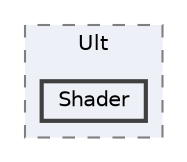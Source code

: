 digraph "include/Ult/Shader"
{
 // LATEX_PDF_SIZE
  bgcolor="transparent";
  edge [fontname=Helvetica,fontsize=10,labelfontname=Helvetica,labelfontsize=10];
  node [fontname=Helvetica,fontsize=10,shape=box,height=0.2,width=0.4];
  compound=true
  subgraph clusterdir_a177c917cde341384bd6a42eef5b614f {
    graph [ bgcolor="#edf0f7", pencolor="grey50", label="Ult", fontname=Helvetica,fontsize=10 style="filled,dashed", URL="dir_a177c917cde341384bd6a42eef5b614f.html",tooltip=""]
  dir_ef92ea0910353f1d38817beeacf27396 [label="Shader", fillcolor="#edf0f7", color="grey25", style="filled,bold", URL="dir_ef92ea0910353f1d38817beeacf27396.html",tooltip=""];
  }
}
